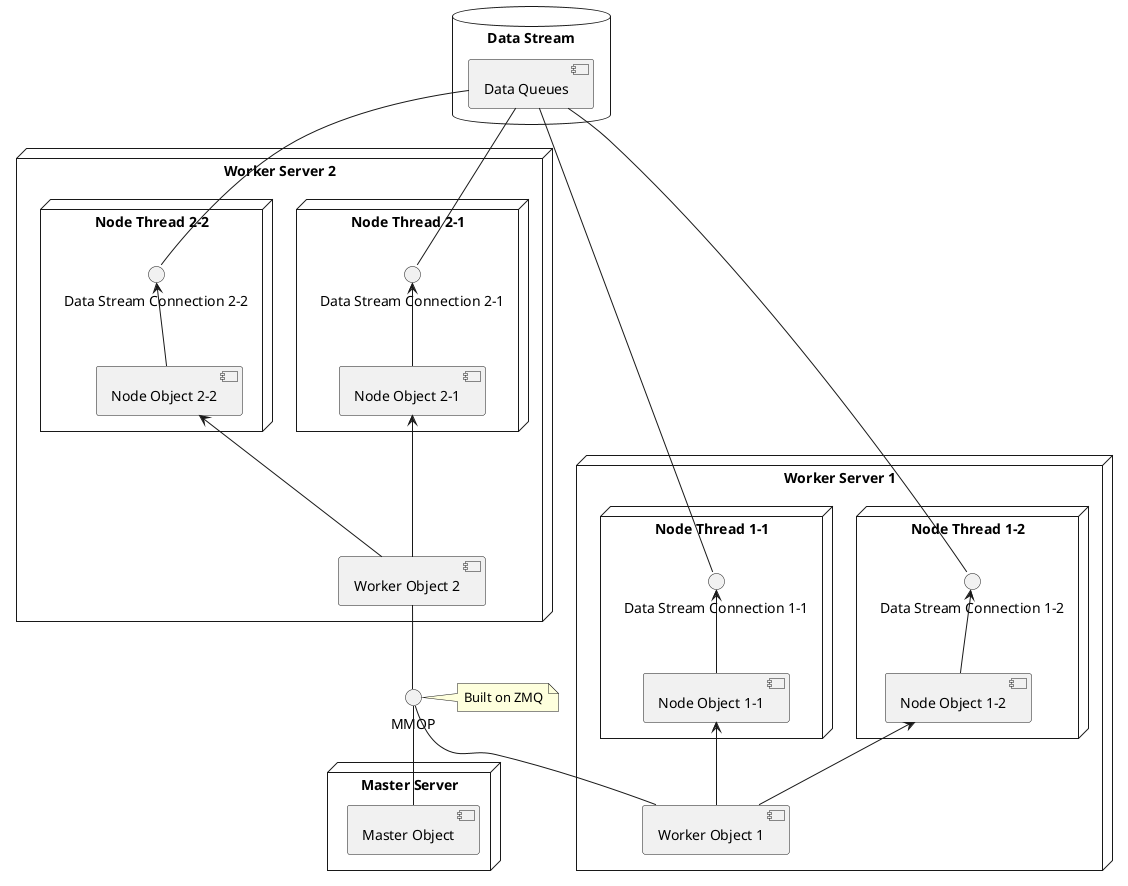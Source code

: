 @startuml

() MMOP

Note right of MMOP : Built on ZMQ

database "Data Stream" {
        [Data Queues]
}

node "Worker Server 1" {
        node "Node Thread 1-1" {
                () "Data Stream Connection 1-1" <-- [Node Object 1-1]
                [Data Queues] -- () "Data Stream Connection 1-1"
        }
        node "Node Thread 1-2" {
                () "Data Stream Connection 1-2" <-- [Node Object 1-2]
                [Data Queues] -- () "Data Stream Connection 1-2"
        }
        [Node Object 1-1] <-- [Worker Object 1]
        [Node Object 1-2] <-- [Worker Object 1]
}

node "Worker Server 2" {
        node "Node Thread 2-1" {
                () "Data Stream Connection 2-1" <-- [Node Object 2-1]
                [Data Queues] -- () "Data Stream Connection 2-1"
        }
        node "Node Thread 2-2" {
                () "Data Stream Connection 2-2" <-- [Node Object 2-2]
                [Data Queues] -- () "Data Stream Connection 2-2"
        }
        [Node Object 2-1] <-- [Worker Object 2]
        [Node Object 2-2] <-- [Worker Object 2]
}

node "Master Server" {
        MMOP -- [Master Object]
        MMOP -- [Worker Object 1]
        [Worker Object 2] -- MMOP
}

@enduml
